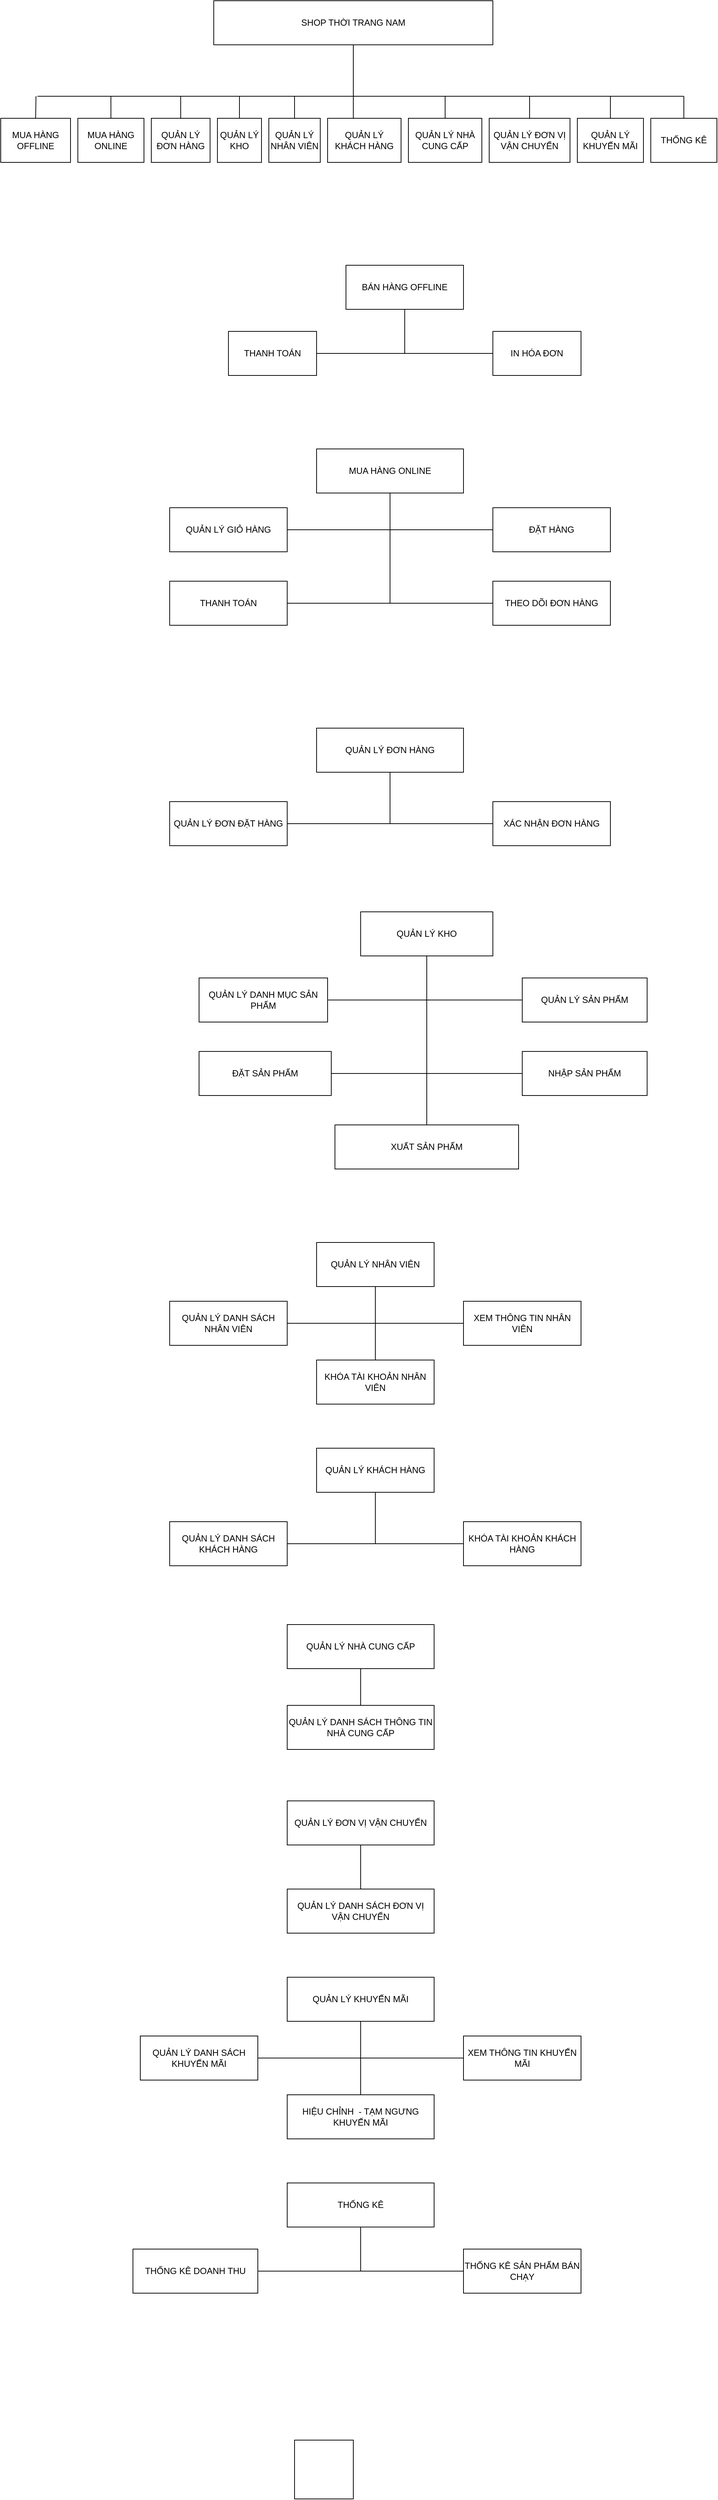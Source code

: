 <mxfile version="20.8.23" type="device"><diagram name="Page-1" id="HyWWzxSgBRr3ty2dSBjD"><mxGraphModel dx="1730" dy="484" grid="0" gridSize="10" guides="1" tooltips="1" connect="1" arrows="1" fold="1" page="1" pageScale="1" pageWidth="850" pageHeight="1100" math="0" shadow="0"><root><mxCell id="0"/><mxCell id="1" parent="0"/><mxCell id="_XjApnB1WR810djl3Nv8-1" value="SHOP THỜI TRANG NAM" style="rounded=0;whiteSpace=wrap;html=1;" parent="1" vertex="1"><mxGeometry x="260" y="70" width="380" height="60" as="geometry"/></mxCell><mxCell id="_XjApnB1WR810djl3Nv8-3" value="QUẢN LÝ KHO" style="rounded=0;whiteSpace=wrap;html=1;" parent="1" vertex="1"><mxGeometry x="265" y="230" width="60" height="60" as="geometry"/></mxCell><mxCell id="_XjApnB1WR810djl3Nv8-4" value="QUẢN LÝ NHÂN VIÊN" style="rounded=0;whiteSpace=wrap;html=1;" parent="1" vertex="1"><mxGeometry x="335" y="230" width="70" height="60" as="geometry"/></mxCell><mxCell id="_XjApnB1WR810djl3Nv8-5" value="QUẢN LÝ KHÁCH HÀNG" style="rounded=0;whiteSpace=wrap;html=1;" parent="1" vertex="1"><mxGeometry x="415" y="230" width="100" height="60" as="geometry"/></mxCell><mxCell id="_XjApnB1WR810djl3Nv8-6" value="QUẢN LÝ ĐƠN VỊ VẬN CHUYỂN" style="rounded=0;whiteSpace=wrap;html=1;" parent="1" vertex="1"><mxGeometry x="635" y="230" width="110" height="60" as="geometry"/></mxCell><mxCell id="_XjApnB1WR810djl3Nv8-7" value="QUẢN LÝ NHÀ CUNG CẤP" style="rounded=0;whiteSpace=wrap;html=1;" parent="1" vertex="1"><mxGeometry x="525" y="230" width="100" height="60" as="geometry"/></mxCell><mxCell id="_XjApnB1WR810djl3Nv8-8" value="QUẢN LÝ KHUYẾN MÃI" style="rounded=0;whiteSpace=wrap;html=1;" parent="1" vertex="1"><mxGeometry x="755" y="230" width="90" height="60" as="geometry"/></mxCell><mxCell id="_XjApnB1WR810djl3Nv8-9" value="QUẢN LÝ ĐƠN HÀNG" style="rounded=0;whiteSpace=wrap;html=1;" parent="1" vertex="1"><mxGeometry x="175" y="230" width="80" height="60" as="geometry"/></mxCell><mxCell id="_XjApnB1WR810djl3Nv8-10" value="MUA HÀNG ONLINE" style="rounded=0;whiteSpace=wrap;html=1;" parent="1" vertex="1"><mxGeometry x="75" y="230" width="90" height="60" as="geometry"/></mxCell><mxCell id="_XjApnB1WR810djl3Nv8-11" value="THỐNG KÊ" style="rounded=0;whiteSpace=wrap;html=1;" parent="1" vertex="1"><mxGeometry x="855" y="230" width="90" height="60" as="geometry"/></mxCell><mxCell id="_XjApnB1WR810djl3Nv8-13" value="MUA HÀNG OFFLINE" style="rounded=0;whiteSpace=wrap;html=1;" parent="1" vertex="1"><mxGeometry x="-30" y="230" width="95" height="60" as="geometry"/></mxCell><mxCell id="_XjApnB1WR810djl3Nv8-14" value="" style="endArrow=none;html=1;rounded=0;" parent="1" edge="1"><mxGeometry width="50" height="50" relative="1" as="geometry"><mxPoint x="20" y="200" as="sourcePoint"/><mxPoint x="900" y="200" as="targetPoint"/></mxGeometry></mxCell><mxCell id="_XjApnB1WR810djl3Nv8-15" value="" style="endArrow=none;html=1;rounded=0;entryX=0.5;entryY=1;entryDx=0;entryDy=0;" parent="1" target="_XjApnB1WR810djl3Nv8-1" edge="1"><mxGeometry width="50" height="50" relative="1" as="geometry"><mxPoint x="450" y="200" as="sourcePoint"/><mxPoint x="530" y="160" as="targetPoint"/></mxGeometry></mxCell><mxCell id="_XjApnB1WR810djl3Nv8-16" value="" style="endArrow=none;html=1;rounded=0;exitX=0.5;exitY=0;exitDx=0;exitDy=0;" parent="1" source="_XjApnB1WR810djl3Nv8-3" edge="1"><mxGeometry width="50" height="50" relative="1" as="geometry"><mxPoint x="480" y="210" as="sourcePoint"/><mxPoint x="295" y="200" as="targetPoint"/></mxGeometry></mxCell><mxCell id="_XjApnB1WR810djl3Nv8-17" value="" style="endArrow=none;html=1;rounded=0;exitX=0.5;exitY=0;exitDx=0;exitDy=0;" parent="1" source="_XjApnB1WR810djl3Nv8-9" edge="1"><mxGeometry width="50" height="50" relative="1" as="geometry"><mxPoint x="205" y="230" as="sourcePoint"/><mxPoint x="215" y="200" as="targetPoint"/></mxGeometry></mxCell><mxCell id="_XjApnB1WR810djl3Nv8-18" value="" style="endArrow=none;html=1;rounded=0;" parent="1" edge="1"><mxGeometry width="50" height="50" relative="1" as="geometry"><mxPoint x="120" y="230" as="sourcePoint"/><mxPoint x="120" y="200" as="targetPoint"/></mxGeometry></mxCell><mxCell id="_XjApnB1WR810djl3Nv8-19" value="" style="endArrow=none;html=1;rounded=0;exitX=0.5;exitY=0;exitDx=0;exitDy=0;" parent="1" source="_XjApnB1WR810djl3Nv8-13" edge="1"><mxGeometry width="50" height="50" relative="1" as="geometry"><mxPoint x="-40" y="250" as="sourcePoint"/><mxPoint x="18" y="200" as="targetPoint"/></mxGeometry></mxCell><mxCell id="_XjApnB1WR810djl3Nv8-20" value="" style="endArrow=none;html=1;rounded=0;exitX=0.5;exitY=0;exitDx=0;exitDy=0;" parent="1" source="_XjApnB1WR810djl3Nv8-4" edge="1"><mxGeometry width="50" height="50" relative="1" as="geometry"><mxPoint x="480" y="210" as="sourcePoint"/><mxPoint x="370" y="200" as="targetPoint"/></mxGeometry></mxCell><mxCell id="_XjApnB1WR810djl3Nv8-22" value="" style="endArrow=none;html=1;rounded=0;" parent="1" edge="1"><mxGeometry width="50" height="50" relative="1" as="geometry"><mxPoint x="450" y="230" as="sourcePoint"/><mxPoint x="450" y="200" as="targetPoint"/></mxGeometry></mxCell><mxCell id="_XjApnB1WR810djl3Nv8-23" value="" style="endArrow=none;html=1;rounded=0;exitX=0.5;exitY=0;exitDx=0;exitDy=0;" parent="1" source="_XjApnB1WR810djl3Nv8-7" edge="1"><mxGeometry width="50" height="50" relative="1" as="geometry"><mxPoint x="525" y="250" as="sourcePoint"/><mxPoint x="575" y="200" as="targetPoint"/></mxGeometry></mxCell><mxCell id="_XjApnB1WR810djl3Nv8-24" value="" style="endArrow=none;html=1;rounded=0;" parent="1" edge="1"><mxGeometry width="50" height="50" relative="1" as="geometry"><mxPoint x="690" y="230" as="sourcePoint"/><mxPoint x="690" y="200" as="targetPoint"/></mxGeometry></mxCell><mxCell id="_XjApnB1WR810djl3Nv8-25" value="" style="endArrow=none;html=1;rounded=0;exitX=0.5;exitY=0;exitDx=0;exitDy=0;" parent="1" source="_XjApnB1WR810djl3Nv8-8" edge="1"><mxGeometry width="50" height="50" relative="1" as="geometry"><mxPoint x="690" y="280" as="sourcePoint"/><mxPoint x="800" y="200" as="targetPoint"/></mxGeometry></mxCell><mxCell id="_XjApnB1WR810djl3Nv8-26" value="" style="endArrow=none;html=1;rounded=0;exitX=0.5;exitY=0;exitDx=0;exitDy=0;" parent="1" source="_XjApnB1WR810djl3Nv8-11" edge="1"><mxGeometry width="50" height="50" relative="1" as="geometry"><mxPoint x="440" y="280" as="sourcePoint"/><mxPoint x="900" y="200" as="targetPoint"/></mxGeometry></mxCell><mxCell id="RyogoqrXzvxZcZIkqM9H-1" value="BÁN HÀNG OFFLINE" style="rounded=0;whiteSpace=wrap;html=1;" parent="1" vertex="1"><mxGeometry x="440" y="430" width="160" height="60" as="geometry"/></mxCell><mxCell id="RyogoqrXzvxZcZIkqM9H-2" value="THANH TOÁN" style="rounded=0;whiteSpace=wrap;html=1;" parent="1" vertex="1"><mxGeometry x="280" y="520" width="120" height="60" as="geometry"/></mxCell><mxCell id="RyogoqrXzvxZcZIkqM9H-3" value="IN HÓA ĐƠN" style="rounded=0;whiteSpace=wrap;html=1;" parent="1" vertex="1"><mxGeometry x="640" y="520" width="120" height="60" as="geometry"/></mxCell><mxCell id="RyogoqrXzvxZcZIkqM9H-4" value="" style="endArrow=none;html=1;rounded=0;entryX=0;entryY=0.5;entryDx=0;entryDy=0;exitX=1;exitY=0.5;exitDx=0;exitDy=0;" parent="1" source="RyogoqrXzvxZcZIkqM9H-2" target="RyogoqrXzvxZcZIkqM9H-3" edge="1"><mxGeometry width="50" height="50" relative="1" as="geometry"><mxPoint x="460" y="620" as="sourcePoint"/><mxPoint x="510" y="570" as="targetPoint"/></mxGeometry></mxCell><mxCell id="RyogoqrXzvxZcZIkqM9H-5" value="" style="endArrow=none;html=1;rounded=0;entryX=0.5;entryY=1;entryDx=0;entryDy=0;" parent="1" target="RyogoqrXzvxZcZIkqM9H-1" edge="1"><mxGeometry width="50" height="50" relative="1" as="geometry"><mxPoint x="520" y="550" as="sourcePoint"/><mxPoint x="510" y="570" as="targetPoint"/></mxGeometry></mxCell><mxCell id="RyogoqrXzvxZcZIkqM9H-6" value="MUA HÀNG ONLINE" style="rounded=0;whiteSpace=wrap;html=1;" parent="1" vertex="1"><mxGeometry x="400" y="680" width="200" height="60" as="geometry"/></mxCell><mxCell id="RyogoqrXzvxZcZIkqM9H-7" value="ĐẶT HÀNG" style="rounded=0;whiteSpace=wrap;html=1;" parent="1" vertex="1"><mxGeometry x="640" y="760" width="160" height="60" as="geometry"/></mxCell><mxCell id="RyogoqrXzvxZcZIkqM9H-9" value="THEO DÕI ĐƠN HÀNG" style="rounded=0;whiteSpace=wrap;html=1;" parent="1" vertex="1"><mxGeometry x="640" y="860" width="160" height="60" as="geometry"/></mxCell><mxCell id="RyogoqrXzvxZcZIkqM9H-10" value="THANH TOÁN" style="rounded=0;whiteSpace=wrap;html=1;" parent="1" vertex="1"><mxGeometry x="200" y="860" width="160" height="60" as="geometry"/></mxCell><mxCell id="RyogoqrXzvxZcZIkqM9H-12" value="QUẢN LÝ GIỎ HÀNG" style="rounded=0;whiteSpace=wrap;html=1;" parent="1" vertex="1"><mxGeometry x="200" y="760" width="160" height="60" as="geometry"/></mxCell><mxCell id="RyogoqrXzvxZcZIkqM9H-13" value="" style="endArrow=none;html=1;rounded=0;exitX=1;exitY=0.5;exitDx=0;exitDy=0;entryX=0;entryY=0.5;entryDx=0;entryDy=0;" parent="1" source="RyogoqrXzvxZcZIkqM9H-12" target="RyogoqrXzvxZcZIkqM9H-7" edge="1"><mxGeometry width="50" height="50" relative="1" as="geometry"><mxPoint x="390" y="790" as="sourcePoint"/><mxPoint x="600" y="790" as="targetPoint"/></mxGeometry></mxCell><mxCell id="RyogoqrXzvxZcZIkqM9H-14" value="" style="endArrow=none;html=1;rounded=0;exitX=0;exitY=0.5;exitDx=0;exitDy=0;entryX=1;entryY=0.5;entryDx=0;entryDy=0;" parent="1" source="RyogoqrXzvxZcZIkqM9H-9" target="RyogoqrXzvxZcZIkqM9H-10" edge="1"><mxGeometry width="50" height="50" relative="1" as="geometry"><mxPoint x="460" y="860" as="sourcePoint"/><mxPoint x="420" y="930" as="targetPoint"/></mxGeometry></mxCell><mxCell id="RyogoqrXzvxZcZIkqM9H-15" value="" style="endArrow=none;html=1;rounded=0;entryX=0.5;entryY=1;entryDx=0;entryDy=0;" parent="1" target="RyogoqrXzvxZcZIkqM9H-6" edge="1"><mxGeometry width="50" height="50" relative="1" as="geometry"><mxPoint x="500" y="890" as="sourcePoint"/><mxPoint x="510" y="810" as="targetPoint"/></mxGeometry></mxCell><mxCell id="RyogoqrXzvxZcZIkqM9H-17" value="QUẢN LÝ ĐƠN HÀNG" style="rounded=0;whiteSpace=wrap;html=1;" parent="1" vertex="1"><mxGeometry x="400" y="1060" width="200" height="60" as="geometry"/></mxCell><mxCell id="RyogoqrXzvxZcZIkqM9H-18" value="QUẢN LÝ ĐƠN ĐẶT HÀNG" style="rounded=0;whiteSpace=wrap;html=1;" parent="1" vertex="1"><mxGeometry x="200" y="1160" width="160" height="60" as="geometry"/></mxCell><mxCell id="RyogoqrXzvxZcZIkqM9H-19" value="XÁC NHẬN ĐƠN HÀNG" style="rounded=0;whiteSpace=wrap;html=1;" parent="1" vertex="1"><mxGeometry x="640" y="1160" width="160" height="60" as="geometry"/></mxCell><mxCell id="RyogoqrXzvxZcZIkqM9H-21" value="" style="endArrow=none;html=1;rounded=0;entryX=0;entryY=0.5;entryDx=0;entryDy=0;exitX=1;exitY=0.5;exitDx=0;exitDy=0;" parent="1" source="RyogoqrXzvxZcZIkqM9H-18" target="RyogoqrXzvxZcZIkqM9H-19" edge="1"><mxGeometry width="50" height="50" relative="1" as="geometry"><mxPoint x="540" y="1220" as="sourcePoint"/><mxPoint x="590" y="1170" as="targetPoint"/></mxGeometry></mxCell><mxCell id="RyogoqrXzvxZcZIkqM9H-22" value="" style="endArrow=none;html=1;rounded=0;entryX=0.5;entryY=1;entryDx=0;entryDy=0;" parent="1" target="RyogoqrXzvxZcZIkqM9H-17" edge="1"><mxGeometry width="50" height="50" relative="1" as="geometry"><mxPoint x="500" y="1190" as="sourcePoint"/><mxPoint x="590" y="1170" as="targetPoint"/></mxGeometry></mxCell><mxCell id="RyogoqrXzvxZcZIkqM9H-23" value="QUẢN LÝ KHO" style="rounded=0;whiteSpace=wrap;html=1;" parent="1" vertex="1"><mxGeometry x="460" y="1310" width="180" height="60" as="geometry"/></mxCell><mxCell id="RyogoqrXzvxZcZIkqM9H-24" value="QUẢN LÝ DANH MỤC SẢN PHẨM" style="rounded=0;whiteSpace=wrap;html=1;" parent="1" vertex="1"><mxGeometry x="240" y="1400" width="175" height="60" as="geometry"/></mxCell><mxCell id="RyogoqrXzvxZcZIkqM9H-25" value="QUẢN LÝ SẢN PHẨM" style="rounded=0;whiteSpace=wrap;html=1;" parent="1" vertex="1"><mxGeometry x="680" y="1400" width="170" height="60" as="geometry"/></mxCell><mxCell id="RyogoqrXzvxZcZIkqM9H-26" value="ĐẶT SẢN PHẨM" style="rounded=0;whiteSpace=wrap;html=1;" parent="1" vertex="1"><mxGeometry x="240" y="1500" width="180" height="60" as="geometry"/></mxCell><mxCell id="RyogoqrXzvxZcZIkqM9H-27" value="NHẬP SẢN PHẨM" style="rounded=0;whiteSpace=wrap;html=1;" parent="1" vertex="1"><mxGeometry x="680" y="1500" width="170" height="60" as="geometry"/></mxCell><mxCell id="RyogoqrXzvxZcZIkqM9H-28" value="XUẤT SẢN PHẨM" style="rounded=0;whiteSpace=wrap;html=1;" parent="1" vertex="1"><mxGeometry x="425" y="1600" width="250" height="60" as="geometry"/></mxCell><mxCell id="RyogoqrXzvxZcZIkqM9H-29" value="" style="endArrow=none;html=1;rounded=0;entryX=0.5;entryY=1;entryDx=0;entryDy=0;exitX=0.5;exitY=0;exitDx=0;exitDy=0;" parent="1" source="RyogoqrXzvxZcZIkqM9H-28" target="RyogoqrXzvxZcZIkqM9H-23" edge="1"><mxGeometry width="50" height="50" relative="1" as="geometry"><mxPoint x="540" y="1540" as="sourcePoint"/><mxPoint x="590" y="1490" as="targetPoint"/></mxGeometry></mxCell><mxCell id="RyogoqrXzvxZcZIkqM9H-30" value="" style="endArrow=none;html=1;rounded=0;entryX=0;entryY=0.5;entryDx=0;entryDy=0;exitX=1;exitY=0.5;exitDx=0;exitDy=0;" parent="1" source="RyogoqrXzvxZcZIkqM9H-24" target="RyogoqrXzvxZcZIkqM9H-25" edge="1"><mxGeometry width="50" height="50" relative="1" as="geometry"><mxPoint x="540" y="1540" as="sourcePoint"/><mxPoint x="590" y="1490" as="targetPoint"/></mxGeometry></mxCell><mxCell id="RyogoqrXzvxZcZIkqM9H-31" value="" style="endArrow=none;html=1;rounded=0;entryX=0;entryY=0.5;entryDx=0;entryDy=0;exitX=1;exitY=0.5;exitDx=0;exitDy=0;" parent="1" source="RyogoqrXzvxZcZIkqM9H-26" target="RyogoqrXzvxZcZIkqM9H-27" edge="1"><mxGeometry width="50" height="50" relative="1" as="geometry"><mxPoint x="540" y="1540" as="sourcePoint"/><mxPoint x="590" y="1490" as="targetPoint"/></mxGeometry></mxCell><mxCell id="VxilIQaraNkpWYvb3Jwq-1" value="QUẢN LÝ NHÂN VIÊN" style="rounded=0;whiteSpace=wrap;html=1;" parent="1" vertex="1"><mxGeometry x="400" y="1760" width="160" height="60" as="geometry"/></mxCell><mxCell id="VxilIQaraNkpWYvb3Jwq-2" value="QUẢN LÝ DANH SÁCH NHÂN VIÊN" style="rounded=0;whiteSpace=wrap;html=1;" parent="1" vertex="1"><mxGeometry x="200" y="1840" width="160" height="60" as="geometry"/></mxCell><mxCell id="VxilIQaraNkpWYvb3Jwq-3" value="XEM THÔNG TIN NHÂN VIÊN" style="rounded=0;whiteSpace=wrap;html=1;" parent="1" vertex="1"><mxGeometry x="600" y="1840" width="160" height="60" as="geometry"/></mxCell><mxCell id="VxilIQaraNkpWYvb3Jwq-4" value="" style="endArrow=none;html=1;rounded=0;entryX=0;entryY=0.5;entryDx=0;entryDy=0;exitX=1;exitY=0.5;exitDx=0;exitDy=0;" parent="1" source="VxilIQaraNkpWYvb3Jwq-2" target="VxilIQaraNkpWYvb3Jwq-3" edge="1"><mxGeometry width="50" height="50" relative="1" as="geometry"><mxPoint x="390" y="1850" as="sourcePoint"/><mxPoint x="440" y="1800" as="targetPoint"/></mxGeometry></mxCell><mxCell id="VxilIQaraNkpWYvb3Jwq-5" value="" style="endArrow=none;html=1;rounded=0;entryX=0.5;entryY=1;entryDx=0;entryDy=0;" parent="1" target="VxilIQaraNkpWYvb3Jwq-1" edge="1"><mxGeometry width="50" height="50" relative="1" as="geometry"><mxPoint x="480" y="1920" as="sourcePoint"/><mxPoint x="440" y="1800" as="targetPoint"/></mxGeometry></mxCell><mxCell id="VxilIQaraNkpWYvb3Jwq-6" value="KHÓA TÀI KHOẢN NHÂN VIÊN" style="rounded=0;whiteSpace=wrap;html=1;" parent="1" vertex="1"><mxGeometry x="400" y="1920" width="160" height="60" as="geometry"/></mxCell><mxCell id="f-LgjkkznbTm_72EFnrJ-1" value="QUẢN LÝ KHÁCH HÀNG" style="rounded=0;whiteSpace=wrap;html=1;" vertex="1" parent="1"><mxGeometry x="400" y="2040" width="160" height="60" as="geometry"/></mxCell><mxCell id="f-LgjkkznbTm_72EFnrJ-2" value="QUẢN LÝ DANH SÁCH KHÁCH HÀNG" style="rounded=0;whiteSpace=wrap;html=1;" vertex="1" parent="1"><mxGeometry x="200" y="2140" width="160" height="60" as="geometry"/></mxCell><mxCell id="f-LgjkkznbTm_72EFnrJ-3" value="KHÓA TÀI KHOẢN KHÁCH HÀNG" style="rounded=0;whiteSpace=wrap;html=1;" vertex="1" parent="1"><mxGeometry x="600" y="2140" width="160" height="60" as="geometry"/></mxCell><mxCell id="f-LgjkkznbTm_72EFnrJ-4" value="" style="endArrow=none;html=1;rounded=0;entryX=0;entryY=0.5;entryDx=0;entryDy=0;exitX=1;exitY=0.5;exitDx=0;exitDy=0;" edge="1" parent="1" source="f-LgjkkznbTm_72EFnrJ-2" target="f-LgjkkznbTm_72EFnrJ-3"><mxGeometry width="50" height="50" relative="1" as="geometry"><mxPoint x="390" y="2220" as="sourcePoint"/><mxPoint x="440" y="2170" as="targetPoint"/></mxGeometry></mxCell><mxCell id="f-LgjkkznbTm_72EFnrJ-5" value="" style="endArrow=none;html=1;rounded=0;entryX=0.5;entryY=1;entryDx=0;entryDy=0;" edge="1" parent="1" target="f-LgjkkznbTm_72EFnrJ-1"><mxGeometry width="50" height="50" relative="1" as="geometry"><mxPoint x="480" y="2170" as="sourcePoint"/><mxPoint x="440" y="2170" as="targetPoint"/></mxGeometry></mxCell><mxCell id="f-LgjkkznbTm_72EFnrJ-6" value="QUẢN LÝ NHÀ CUNG CẤP" style="rounded=0;whiteSpace=wrap;html=1;" vertex="1" parent="1"><mxGeometry x="360" y="2280" width="200" height="60" as="geometry"/></mxCell><mxCell id="f-LgjkkznbTm_72EFnrJ-7" value="QUẢN LÝ DANH SÁCH THÔNG TIN NHÀ CUNG CẤP" style="rounded=0;whiteSpace=wrap;html=1;" vertex="1" parent="1"><mxGeometry x="360" y="2390" width="200" height="60" as="geometry"/></mxCell><mxCell id="f-LgjkkznbTm_72EFnrJ-8" value="" style="endArrow=none;html=1;rounded=0;entryX=0.5;entryY=1;entryDx=0;entryDy=0;exitX=0.5;exitY=0;exitDx=0;exitDy=0;" edge="1" parent="1" source="f-LgjkkznbTm_72EFnrJ-7" target="f-LgjkkznbTm_72EFnrJ-6"><mxGeometry width="50" height="50" relative="1" as="geometry"><mxPoint x="390" y="2510" as="sourcePoint"/><mxPoint x="440" y="2460" as="targetPoint"/></mxGeometry></mxCell><mxCell id="f-LgjkkznbTm_72EFnrJ-10" value="QUẢN LÝ ĐƠN VỊ VẬN CHUYỂN" style="rounded=0;whiteSpace=wrap;html=1;" vertex="1" parent="1"><mxGeometry x="360" y="2520" width="200" height="60" as="geometry"/></mxCell><mxCell id="f-LgjkkznbTm_72EFnrJ-11" value="QUẢN LÝ DANH SÁCH ĐƠN VỊ VẬN CHUYỂN" style="rounded=0;whiteSpace=wrap;html=1;" vertex="1" parent="1"><mxGeometry x="360" y="2640" width="200" height="60" as="geometry"/></mxCell><mxCell id="f-LgjkkznbTm_72EFnrJ-12" value="" style="endArrow=none;html=1;rounded=0;entryX=0.5;entryY=1;entryDx=0;entryDy=0;exitX=0.5;exitY=0;exitDx=0;exitDy=0;" edge="1" parent="1" source="f-LgjkkznbTm_72EFnrJ-11" target="f-LgjkkznbTm_72EFnrJ-10"><mxGeometry width="50" height="50" relative="1" as="geometry"><mxPoint x="410" y="2640" as="sourcePoint"/><mxPoint x="460" y="2590" as="targetPoint"/></mxGeometry></mxCell><mxCell id="f-LgjkkznbTm_72EFnrJ-13" value="QUẢN LÝ KHUYẾN MÃI" style="rounded=0;whiteSpace=wrap;html=1;" vertex="1" parent="1"><mxGeometry x="360" y="2760" width="200" height="60" as="geometry"/></mxCell><mxCell id="f-LgjkkznbTm_72EFnrJ-14" value="QUẢN LÝ DANH SÁCH KHUYẾN MÃI" style="rounded=0;whiteSpace=wrap;html=1;" vertex="1" parent="1"><mxGeometry x="160" y="2840" width="160" height="60" as="geometry"/></mxCell><mxCell id="f-LgjkkznbTm_72EFnrJ-15" value="XEM THÔNG TIN KHUYẾN MÃI" style="rounded=0;whiteSpace=wrap;html=1;" vertex="1" parent="1"><mxGeometry x="600" y="2840" width="160" height="60" as="geometry"/></mxCell><mxCell id="f-LgjkkznbTm_72EFnrJ-16" value="HIỆU CHỈNH&amp;nbsp; - TẠM NGƯNG KHUYẾN MÃI" style="rounded=0;whiteSpace=wrap;html=1;" vertex="1" parent="1"><mxGeometry x="360" y="2920" width="200" height="60" as="geometry"/></mxCell><mxCell id="f-LgjkkznbTm_72EFnrJ-17" value="" style="endArrow=none;html=1;rounded=0;entryX=0;entryY=0.5;entryDx=0;entryDy=0;exitX=1;exitY=0.5;exitDx=0;exitDy=0;" edge="1" parent="1" source="f-LgjkkznbTm_72EFnrJ-14" target="f-LgjkkznbTm_72EFnrJ-15"><mxGeometry width="50" height="50" relative="1" as="geometry"><mxPoint x="410" y="2960" as="sourcePoint"/><mxPoint x="460" y="2910" as="targetPoint"/></mxGeometry></mxCell><mxCell id="f-LgjkkznbTm_72EFnrJ-18" value="" style="endArrow=none;html=1;rounded=0;entryX=0.5;entryY=1;entryDx=0;entryDy=0;exitX=0.5;exitY=0;exitDx=0;exitDy=0;" edge="1" parent="1" source="f-LgjkkznbTm_72EFnrJ-16" target="f-LgjkkznbTm_72EFnrJ-13"><mxGeometry width="50" height="50" relative="1" as="geometry"><mxPoint x="410" y="2960" as="sourcePoint"/><mxPoint x="460" y="2910" as="targetPoint"/></mxGeometry></mxCell><mxCell id="f-LgjkkznbTm_72EFnrJ-20" value="THỐNG KÊ" style="rounded=0;whiteSpace=wrap;html=1;" vertex="1" parent="1"><mxGeometry x="360" y="3040" width="200" height="60" as="geometry"/></mxCell><mxCell id="f-LgjkkznbTm_72EFnrJ-21" value="THỐNG KÊ DOANH THU" style="rounded=0;whiteSpace=wrap;html=1;" vertex="1" parent="1"><mxGeometry x="150" y="3130" width="170" height="60" as="geometry"/></mxCell><mxCell id="f-LgjkkznbTm_72EFnrJ-23" value="THỐNG KÊ SẢN PHẨM BÁN CHẠY" style="rounded=0;whiteSpace=wrap;html=1;" vertex="1" parent="1"><mxGeometry x="600" y="3130" width="160" height="60" as="geometry"/></mxCell><mxCell id="f-LgjkkznbTm_72EFnrJ-25" value="" style="endArrow=none;html=1;rounded=0;entryX=0;entryY=0.5;entryDx=0;entryDy=0;exitX=1;exitY=0.5;exitDx=0;exitDy=0;" edge="1" parent="1" source="f-LgjkkznbTm_72EFnrJ-21" target="f-LgjkkznbTm_72EFnrJ-23"><mxGeometry width="50" height="50" relative="1" as="geometry"><mxPoint x="410" y="3240" as="sourcePoint"/><mxPoint x="590" y="3160" as="targetPoint"/></mxGeometry></mxCell><mxCell id="f-LgjkkznbTm_72EFnrJ-26" value="" style="whiteSpace=wrap;html=1;aspect=fixed;" vertex="1" parent="1"><mxGeometry x="370" y="3390" width="80" height="80" as="geometry"/></mxCell><mxCell id="f-LgjkkznbTm_72EFnrJ-27" value="" style="endArrow=none;html=1;rounded=0;entryX=0.5;entryY=1;entryDx=0;entryDy=0;" edge="1" parent="1" target="f-LgjkkznbTm_72EFnrJ-20"><mxGeometry width="50" height="50" relative="1" as="geometry"><mxPoint x="460" y="3160" as="sourcePoint"/><mxPoint x="458" y="3186" as="targetPoint"/></mxGeometry></mxCell></root></mxGraphModel></diagram></mxfile>